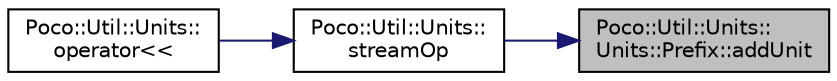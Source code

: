 digraph "Poco::Util::Units::Units::Prefix::addUnit"
{
 // LATEX_PDF_SIZE
  edge [fontname="Helvetica",fontsize="10",labelfontname="Helvetica",labelfontsize="10"];
  node [fontname="Helvetica",fontsize="10",shape=record];
  rankdir="RL";
  Node1 [label="Poco::Util::Units::\lUnits::Prefix::addUnit",height=0.2,width=0.4,color="black", fillcolor="grey75", style="filled", fontcolor="black",tooltip=" "];
  Node1 -> Node2 [dir="back",color="midnightblue",fontsize="10",style="solid"];
  Node2 [label="Poco::Util::Units::\lstreamOp",height=0.2,width=0.4,color="black", fillcolor="white", style="filled",URL="$namespacePoco_1_1Util_1_1Units.html#ac44855d37b778ded16a0e5857b4e28e7",tooltip=" "];
  Node2 -> Node3 [dir="back",color="midnightblue",fontsize="10",style="solid"];
  Node3 [label="Poco::Util::Units::\loperator\<\<",height=0.2,width=0.4,color="black", fillcolor="white", style="filled",URL="$namespacePoco_1_1Util_1_1Units.html#adba09d9f09b977afacfdfe8ed423f6f0",tooltip="Streaming operator for prefixed values."];
}
